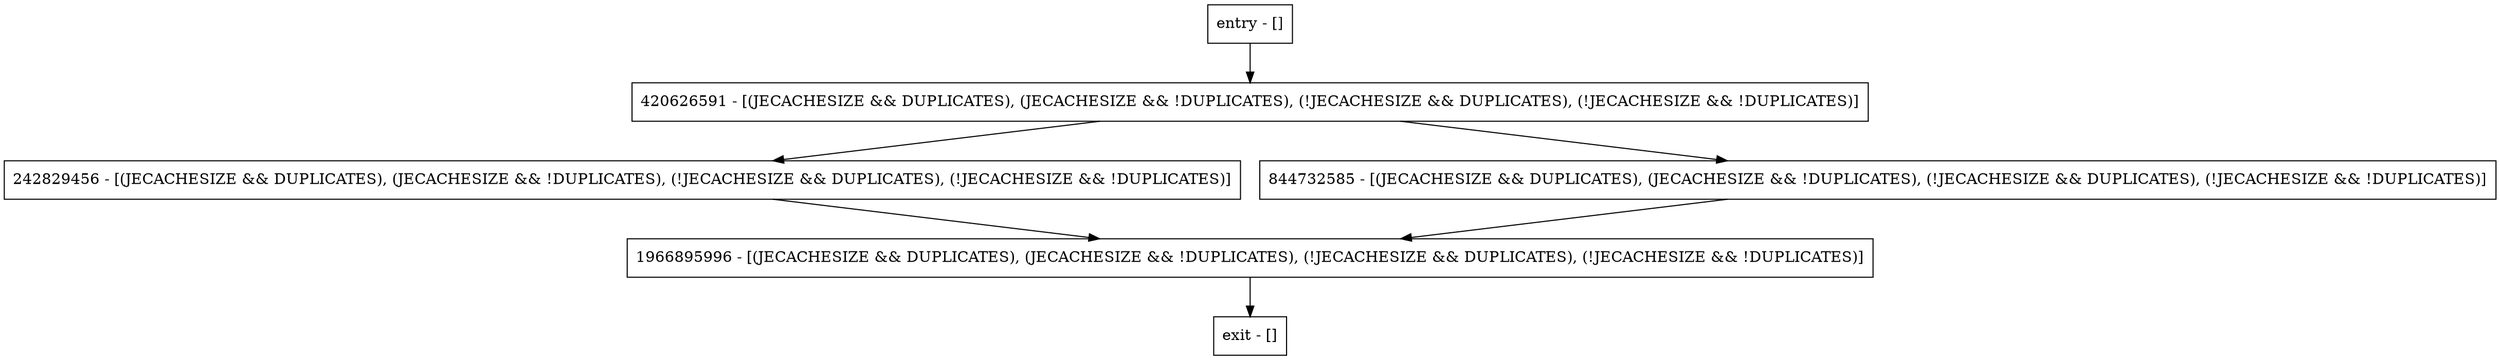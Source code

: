 digraph isTemporary {
node [shape=record];
entry [label="entry - []"];
exit [label="exit - []"];
420626591 [label="420626591 - [(JECACHESIZE && DUPLICATES), (JECACHESIZE && !DUPLICATES), (!JECACHESIZE && DUPLICATES), (!JECACHESIZE && !DUPLICATES)]"];
242829456 [label="242829456 - [(JECACHESIZE && DUPLICATES), (JECACHESIZE && !DUPLICATES), (!JECACHESIZE && DUPLICATES), (!JECACHESIZE && !DUPLICATES)]"];
1966895996 [label="1966895996 - [(JECACHESIZE && DUPLICATES), (JECACHESIZE && !DUPLICATES), (!JECACHESIZE && DUPLICATES), (!JECACHESIZE && !DUPLICATES)]"];
844732585 [label="844732585 - [(JECACHESIZE && DUPLICATES), (JECACHESIZE && !DUPLICATES), (!JECACHESIZE && DUPLICATES), (!JECACHESIZE && !DUPLICATES)]"];
entry;
exit;
entry -> 420626591;
420626591 -> 242829456;
420626591 -> 844732585;
242829456 -> 1966895996;
1966895996 -> exit;
844732585 -> 1966895996;
}
